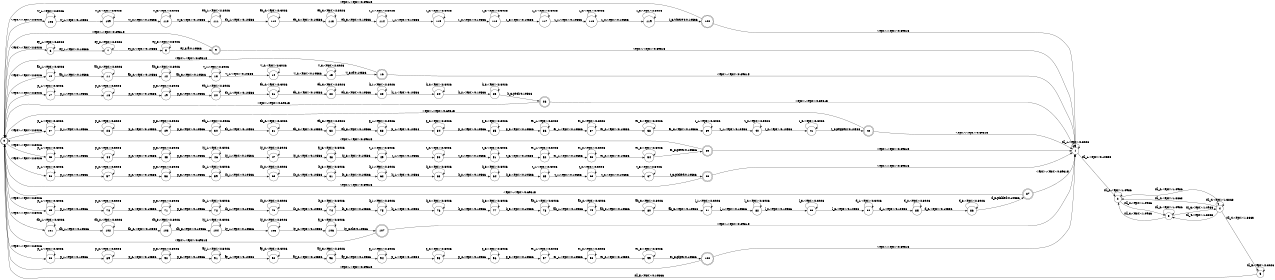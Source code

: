 digraph FST {
rankdir = LR;
size = "8.5,11";
center = 1;
orientation = Portrait;
ranksep = "0.4";
nodesep = "0.25";
0 [label = "0", shape = circle, style = bold, fontsize = 14]
	0 -> 6 [label = "<eps>:<eps>/2.3026", fontsize = 14];
	0 -> 10 [label = "<eps>:<eps>/2.3026", fontsize = 14];
	0 -> 17 [label = "<eps>:<eps>/2.3026", fontsize = 14];
	0 -> 27 [label = "<eps>:<eps>/2.3026", fontsize = 14];
	0 -> 43 [label = "<eps>:<eps>/2.3026", fontsize = 14];
	0 -> 56 [label = "<eps>:<eps>/2.3026", fontsize = 14];
	0 -> 69 [label = "<eps>:<eps>/2.3026", fontsize = 14];
	0 -> 88 [label = "<eps>:<eps>/2.3026", fontsize = 14];
	0 -> 101 [label = "<eps>:<eps>/2.3026", fontsize = 14];
	0 -> 108 [label = "<eps>:<eps>/2.3026", fontsize = 14];
1 [label = "1", shape = circle, style = solid, fontsize = 14]
	1 -> 1 [label = "sil_1:<eps>/2.3026", fontsize = 14];
	1 -> 2 [label = "sil_1:<eps>/0.10536", fontsize = 14];
2 [label = "2", shape = circle, style = solid, fontsize = 14]
	2 -> 2 [label = "sil_2:<eps>/1.0986", fontsize = 14];
	2 -> 3 [label = "sil_2:<eps>/1.0986", fontsize = 14];
	2 -> 4 [label = "sil_2:<eps>/1.0986", fontsize = 14];
3 [label = "3", shape = circle, style = solid, fontsize = 14]
	3 -> 2 [label = "sil_3:<eps>/1.0986", fontsize = 14];
	3 -> 3 [label = "sil_3:<eps>/1.0986", fontsize = 14];
	3 -> 4 [label = "sil_3:<eps>/1.0986", fontsize = 14];
4 [label = "4", shape = circle, style = solid, fontsize = 14]
	4 -> 2 [label = "sil_4:<eps>/1.3863", fontsize = 14];
	4 -> 3 [label = "sil_4:<eps>/1.3863", fontsize = 14];
	4 -> 4 [label = "sil_4:<eps>/1.3863", fontsize = 14];
	4 -> 5 [label = "sil_4:<eps>/1.3863", fontsize = 14];
5 [label = "5", shape = circle, style = solid, fontsize = 14]
	5 -> 5 [label = "sil_5:<eps>/2.3026", fontsize = 14];
	5 -> 0 [label = "sil_5:<eps>/0.10536", fontsize = 14];
6 [label = "6", shape = circle, style = solid, fontsize = 14]
	6 -> 6 [label = "ey_1:<eps>/2.3026", fontsize = 14];
	6 -> 7 [label = "ey_1:<eps>/0.10536", fontsize = 14];
7 [label = "7", shape = circle, style = solid, fontsize = 14]
	7 -> 7 [label = "ey_2:<eps>/2.3026", fontsize = 14];
	7 -> 8 [label = "ey_2:<eps>/0.10536", fontsize = 14];
8 [label = "8", shape = circle, style = solid, fontsize = 14]
	8 -> 8 [label = "ey_3:<eps>/2.3026", fontsize = 14];
	8 -> 9 [label = "ey_3:a/0.10536", fontsize = 14];
9 [label = "9", shape = doublecircle, style = solid, fontsize = 14]
	9 -> 0 [label = "<eps>:<eps>/0.69315", fontsize = 14];
	9 -> 1 [label = "<eps>:<eps>/0.69315", fontsize = 14];
10 [label = "10", shape = circle, style = solid, fontsize = 14]
	10 -> 10 [label = "ah_1:<eps>/2.3026", fontsize = 14];
	10 -> 11 [label = "ah_1:<eps>/0.10536", fontsize = 14];
11 [label = "11", shape = circle, style = solid, fontsize = 14]
	11 -> 11 [label = "ah_2:<eps>/2.3026", fontsize = 14];
	11 -> 12 [label = "ah_2:<eps>/0.10536", fontsize = 14];
12 [label = "12", shape = circle, style = solid, fontsize = 14]
	12 -> 12 [label = "ah_3:<eps>/2.3026", fontsize = 14];
	12 -> 13 [label = "ah_3:<eps>/0.10536", fontsize = 14];
13 [label = "13", shape = circle, style = solid, fontsize = 14]
	13 -> 13 [label = "v_1:<eps>/2.3026", fontsize = 14];
	13 -> 14 [label = "v_1:<eps>/0.10536", fontsize = 14];
14 [label = "14", shape = circle, style = solid, fontsize = 14]
	14 -> 14 [label = "v_2:<eps>/2.3026", fontsize = 14];
	14 -> 15 [label = "v_2:<eps>/0.10536", fontsize = 14];
15 [label = "15", shape = circle, style = solid, fontsize = 14]
	15 -> 15 [label = "v_3:<eps>/2.3026", fontsize = 14];
	15 -> 16 [label = "v_3:of/0.10536", fontsize = 14];
16 [label = "16", shape = doublecircle, style = solid, fontsize = 14]
	16 -> 0 [label = "<eps>:<eps>/0.69315", fontsize = 14];
	16 -> 1 [label = "<eps>:<eps>/0.69315", fontsize = 14];
17 [label = "17", shape = circle, style = solid, fontsize = 14]
	17 -> 17 [label = "p_1:<eps>/2.3026", fontsize = 14];
	17 -> 18 [label = "p_1:<eps>/0.10536", fontsize = 14];
18 [label = "18", shape = circle, style = solid, fontsize = 14]
	18 -> 18 [label = "p_2:<eps>/2.3026", fontsize = 14];
	18 -> 19 [label = "p_2:<eps>/0.10536", fontsize = 14];
19 [label = "19", shape = circle, style = solid, fontsize = 14]
	19 -> 19 [label = "p_3:<eps>/2.3026", fontsize = 14];
	19 -> 20 [label = "p_3:<eps>/0.10536", fontsize = 14];
20 [label = "20", shape = circle, style = solid, fontsize = 14]
	20 -> 20 [label = "eh_1:<eps>/2.3026", fontsize = 14];
	20 -> 21 [label = "eh_1:<eps>/0.10536", fontsize = 14];
21 [label = "21", shape = circle, style = solid, fontsize = 14]
	21 -> 21 [label = "eh_2:<eps>/2.3026", fontsize = 14];
	21 -> 22 [label = "eh_2:<eps>/0.10536", fontsize = 14];
22 [label = "22", shape = circle, style = solid, fontsize = 14]
	22 -> 22 [label = "eh_3:<eps>/2.3026", fontsize = 14];
	22 -> 23 [label = "eh_3:<eps>/0.10536", fontsize = 14];
23 [label = "23", shape = circle, style = solid, fontsize = 14]
	23 -> 23 [label = "k_1:<eps>/2.3026", fontsize = 14];
	23 -> 24 [label = "k_1:<eps>/0.10536", fontsize = 14];
24 [label = "24", shape = circle, style = solid, fontsize = 14]
	24 -> 24 [label = "k_2:<eps>/2.3026", fontsize = 14];
	24 -> 25 [label = "k_2:<eps>/0.10536", fontsize = 14];
25 [label = "25", shape = circle, style = solid, fontsize = 14]
	25 -> 25 [label = "k_3:<eps>/2.3026", fontsize = 14];
	25 -> 26 [label = "k_3:peck/0.10536", fontsize = 14];
26 [label = "26", shape = doublecircle, style = solid, fontsize = 14]
	26 -> 0 [label = "<eps>:<eps>/0.69315", fontsize = 14];
	26 -> 1 [label = "<eps>:<eps>/0.69315", fontsize = 14];
27 [label = "27", shape = circle, style = solid, fontsize = 14]
	27 -> 27 [label = "p_1:<eps>/2.3026", fontsize = 14];
	27 -> 28 [label = "p_1:<eps>/0.10536", fontsize = 14];
28 [label = "28", shape = circle, style = solid, fontsize = 14]
	28 -> 28 [label = "p_2:<eps>/2.3026", fontsize = 14];
	28 -> 29 [label = "p_2:<eps>/0.10536", fontsize = 14];
29 [label = "29", shape = circle, style = solid, fontsize = 14]
	29 -> 29 [label = "p_3:<eps>/2.3026", fontsize = 14];
	29 -> 30 [label = "p_3:<eps>/0.10536", fontsize = 14];
30 [label = "30", shape = circle, style = solid, fontsize = 14]
	30 -> 30 [label = "eh_1:<eps>/2.3026", fontsize = 14];
	30 -> 31 [label = "eh_1:<eps>/0.10536", fontsize = 14];
31 [label = "31", shape = circle, style = solid, fontsize = 14]
	31 -> 31 [label = "eh_2:<eps>/2.3026", fontsize = 14];
	31 -> 32 [label = "eh_2:<eps>/0.10536", fontsize = 14];
32 [label = "32", shape = circle, style = solid, fontsize = 14]
	32 -> 32 [label = "eh_3:<eps>/2.3026", fontsize = 14];
	32 -> 33 [label = "eh_3:<eps>/0.10536", fontsize = 14];
33 [label = "33", shape = circle, style = solid, fontsize = 14]
	33 -> 33 [label = "p_1:<eps>/2.3026", fontsize = 14];
	33 -> 34 [label = "p_1:<eps>/0.10536", fontsize = 14];
34 [label = "34", shape = circle, style = solid, fontsize = 14]
	34 -> 34 [label = "p_2:<eps>/2.3026", fontsize = 14];
	34 -> 35 [label = "p_2:<eps>/0.10536", fontsize = 14];
35 [label = "35", shape = circle, style = solid, fontsize = 14]
	35 -> 35 [label = "p_3:<eps>/2.3026", fontsize = 14];
	35 -> 36 [label = "p_3:<eps>/0.10536", fontsize = 14];
36 [label = "36", shape = circle, style = solid, fontsize = 14]
	36 -> 36 [label = "er_1:<eps>/2.3026", fontsize = 14];
	36 -> 37 [label = "er_1:<eps>/0.10536", fontsize = 14];
37 [label = "37", shape = circle, style = solid, fontsize = 14]
	37 -> 37 [label = "er_2:<eps>/2.3026", fontsize = 14];
	37 -> 38 [label = "er_2:<eps>/0.10536", fontsize = 14];
38 [label = "38", shape = circle, style = solid, fontsize = 14]
	38 -> 38 [label = "er_3:<eps>/2.3026", fontsize = 14];
	38 -> 39 [label = "er_3:<eps>/0.10536", fontsize = 14];
39 [label = "39", shape = circle, style = solid, fontsize = 14]
	39 -> 39 [label = "z_1:<eps>/2.3026", fontsize = 14];
	39 -> 40 [label = "z_1:<eps>/0.10536", fontsize = 14];
40 [label = "40", shape = circle, style = solid, fontsize = 14]
	40 -> 40 [label = "z_2:<eps>/2.3026", fontsize = 14];
	40 -> 41 [label = "z_2:<eps>/0.10536", fontsize = 14];
41 [label = "41", shape = circle, style = solid, fontsize = 14]
	41 -> 41 [label = "z_3:<eps>/2.3026", fontsize = 14];
	41 -> 42 [label = "z_3:peppers/0.10536", fontsize = 14];
42 [label = "42", shape = doublecircle, style = solid, fontsize = 14]
	42 -> 0 [label = "<eps>:<eps>/0.69315", fontsize = 14];
	42 -> 1 [label = "<eps>:<eps>/0.69315", fontsize = 14];
43 [label = "43", shape = circle, style = solid, fontsize = 14]
	43 -> 43 [label = "p_1:<eps>/2.3026", fontsize = 14];
	43 -> 44 [label = "p_1:<eps>/0.10536", fontsize = 14];
44 [label = "44", shape = circle, style = solid, fontsize = 14]
	44 -> 44 [label = "p_2:<eps>/2.3026", fontsize = 14];
	44 -> 45 [label = "p_2:<eps>/0.10536", fontsize = 14];
45 [label = "45", shape = circle, style = solid, fontsize = 14]
	45 -> 45 [label = "p_3:<eps>/2.3026", fontsize = 14];
	45 -> 46 [label = "p_3:<eps>/0.10536", fontsize = 14];
46 [label = "46", shape = circle, style = solid, fontsize = 14]
	46 -> 46 [label = "iy_1:<eps>/2.3026", fontsize = 14];
	46 -> 47 [label = "iy_1:<eps>/0.10536", fontsize = 14];
47 [label = "47", shape = circle, style = solid, fontsize = 14]
	47 -> 47 [label = "iy_2:<eps>/2.3026", fontsize = 14];
	47 -> 48 [label = "iy_2:<eps>/0.10536", fontsize = 14];
48 [label = "48", shape = circle, style = solid, fontsize = 14]
	48 -> 48 [label = "iy_3:<eps>/2.3026", fontsize = 14];
	48 -> 49 [label = "iy_3:<eps>/0.10536", fontsize = 14];
49 [label = "49", shape = circle, style = solid, fontsize = 14]
	49 -> 49 [label = "t_1:<eps>/2.3026", fontsize = 14];
	49 -> 50 [label = "t_1:<eps>/0.10536", fontsize = 14];
50 [label = "50", shape = circle, style = solid, fontsize = 14]
	50 -> 50 [label = "t_2:<eps>/2.3026", fontsize = 14];
	50 -> 51 [label = "t_2:<eps>/0.10536", fontsize = 14];
51 [label = "51", shape = circle, style = solid, fontsize = 14]
	51 -> 51 [label = "t_3:<eps>/2.3026", fontsize = 14];
	51 -> 52 [label = "t_3:<eps>/0.10536", fontsize = 14];
52 [label = "52", shape = circle, style = solid, fontsize = 14]
	52 -> 52 [label = "er_1:<eps>/2.3026", fontsize = 14];
	52 -> 53 [label = "er_1:<eps>/0.10536", fontsize = 14];
53 [label = "53", shape = circle, style = solid, fontsize = 14]
	53 -> 53 [label = "er_2:<eps>/2.3026", fontsize = 14];
	53 -> 54 [label = "er_2:<eps>/0.10536", fontsize = 14];
54 [label = "54", shape = circle, style = solid, fontsize = 14]
	54 -> 54 [label = "er_3:<eps>/2.3026", fontsize = 14];
	54 -> 55 [label = "er_3:peter/0.10536", fontsize = 14];
55 [label = "55", shape = doublecircle, style = solid, fontsize = 14]
	55 -> 0 [label = "<eps>:<eps>/0.69315", fontsize = 14];
	55 -> 1 [label = "<eps>:<eps>/0.69315", fontsize = 14];
56 [label = "56", shape = circle, style = solid, fontsize = 14]
	56 -> 56 [label = "p_1:<eps>/2.3026", fontsize = 14];
	56 -> 57 [label = "p_1:<eps>/0.10536", fontsize = 14];
57 [label = "57", shape = circle, style = solid, fontsize = 14]
	57 -> 57 [label = "p_2:<eps>/2.3026", fontsize = 14];
	57 -> 58 [label = "p_2:<eps>/0.10536", fontsize = 14];
58 [label = "58", shape = circle, style = solid, fontsize = 14]
	58 -> 58 [label = "p_3:<eps>/2.3026", fontsize = 14];
	58 -> 59 [label = "p_3:<eps>/0.10536", fontsize = 14];
59 [label = "59", shape = circle, style = solid, fontsize = 14]
	59 -> 59 [label = "ih_1:<eps>/2.3026", fontsize = 14];
	59 -> 60 [label = "ih_1:<eps>/0.10536", fontsize = 14];
60 [label = "60", shape = circle, style = solid, fontsize = 14]
	60 -> 60 [label = "ih_2:<eps>/2.3026", fontsize = 14];
	60 -> 61 [label = "ih_2:<eps>/0.10536", fontsize = 14];
61 [label = "61", shape = circle, style = solid, fontsize = 14]
	61 -> 61 [label = "ih_3:<eps>/2.3026", fontsize = 14];
	61 -> 62 [label = "ih_3:<eps>/0.10536", fontsize = 14];
62 [label = "62", shape = circle, style = solid, fontsize = 14]
	62 -> 62 [label = "k_1:<eps>/2.3026", fontsize = 14];
	62 -> 63 [label = "k_1:<eps>/0.10536", fontsize = 14];
63 [label = "63", shape = circle, style = solid, fontsize = 14]
	63 -> 63 [label = "k_2:<eps>/2.3026", fontsize = 14];
	63 -> 64 [label = "k_2:<eps>/0.10536", fontsize = 14];
64 [label = "64", shape = circle, style = solid, fontsize = 14]
	64 -> 64 [label = "k_3:<eps>/2.3026", fontsize = 14];
	64 -> 65 [label = "k_3:<eps>/0.10536", fontsize = 14];
65 [label = "65", shape = circle, style = solid, fontsize = 14]
	65 -> 65 [label = "t_1:<eps>/2.3026", fontsize = 14];
	65 -> 66 [label = "t_1:<eps>/0.10536", fontsize = 14];
66 [label = "66", shape = circle, style = solid, fontsize = 14]
	66 -> 66 [label = "t_2:<eps>/2.3026", fontsize = 14];
	66 -> 67 [label = "t_2:<eps>/0.10536", fontsize = 14];
67 [label = "67", shape = circle, style = solid, fontsize = 14]
	67 -> 67 [label = "t_3:<eps>/2.3026", fontsize = 14];
	67 -> 68 [label = "t_3:picked/0.10536", fontsize = 14];
68 [label = "68", shape = doublecircle, style = solid, fontsize = 14]
	68 -> 0 [label = "<eps>:<eps>/0.69315", fontsize = 14];
	68 -> 1 [label = "<eps>:<eps>/0.69315", fontsize = 14];
69 [label = "69", shape = circle, style = solid, fontsize = 14]
	69 -> 69 [label = "p_1:<eps>/2.3026", fontsize = 14];
	69 -> 70 [label = "p_1:<eps>/0.10536", fontsize = 14];
70 [label = "70", shape = circle, style = solid, fontsize = 14]
	70 -> 70 [label = "p_2:<eps>/2.3026", fontsize = 14];
	70 -> 71 [label = "p_2:<eps>/0.10536", fontsize = 14];
71 [label = "71", shape = circle, style = solid, fontsize = 14]
	71 -> 71 [label = "p_3:<eps>/2.3026", fontsize = 14];
	71 -> 72 [label = "p_3:<eps>/0.10536", fontsize = 14];
72 [label = "72", shape = circle, style = solid, fontsize = 14]
	72 -> 72 [label = "ih_1:<eps>/2.3026", fontsize = 14];
	72 -> 73 [label = "ih_1:<eps>/0.10536", fontsize = 14];
73 [label = "73", shape = circle, style = solid, fontsize = 14]
	73 -> 73 [label = "ih_2:<eps>/2.3026", fontsize = 14];
	73 -> 74 [label = "ih_2:<eps>/0.10536", fontsize = 14];
74 [label = "74", shape = circle, style = solid, fontsize = 14]
	74 -> 74 [label = "ih_3:<eps>/2.3026", fontsize = 14];
	74 -> 75 [label = "ih_3:<eps>/0.10536", fontsize = 14];
75 [label = "75", shape = circle, style = solid, fontsize = 14]
	75 -> 75 [label = "k_1:<eps>/2.3026", fontsize = 14];
	75 -> 76 [label = "k_1:<eps>/0.10536", fontsize = 14];
76 [label = "76", shape = circle, style = solid, fontsize = 14]
	76 -> 76 [label = "k_2:<eps>/2.3026", fontsize = 14];
	76 -> 77 [label = "k_2:<eps>/0.10536", fontsize = 14];
77 [label = "77", shape = circle, style = solid, fontsize = 14]
	77 -> 77 [label = "k_3:<eps>/2.3026", fontsize = 14];
	77 -> 78 [label = "k_3:<eps>/0.10536", fontsize = 14];
78 [label = "78", shape = circle, style = solid, fontsize = 14]
	78 -> 78 [label = "ah_1:<eps>/2.3026", fontsize = 14];
	78 -> 79 [label = "ah_1:<eps>/0.10536", fontsize = 14];
79 [label = "79", shape = circle, style = solid, fontsize = 14]
	79 -> 79 [label = "ah_2:<eps>/2.3026", fontsize = 14];
	79 -> 80 [label = "ah_2:<eps>/0.10536", fontsize = 14];
80 [label = "80", shape = circle, style = solid, fontsize = 14]
	80 -> 80 [label = "ah_3:<eps>/2.3026", fontsize = 14];
	80 -> 81 [label = "ah_3:<eps>/0.10536", fontsize = 14];
81 [label = "81", shape = circle, style = solid, fontsize = 14]
	81 -> 81 [label = "l_1:<eps>/2.3026", fontsize = 14];
	81 -> 82 [label = "l_1:<eps>/0.10536", fontsize = 14];
82 [label = "82", shape = circle, style = solid, fontsize = 14]
	82 -> 82 [label = "l_2:<eps>/2.3026", fontsize = 14];
	82 -> 83 [label = "l_2:<eps>/0.10536", fontsize = 14];
83 [label = "83", shape = circle, style = solid, fontsize = 14]
	83 -> 83 [label = "l_3:<eps>/2.3026", fontsize = 14];
	83 -> 84 [label = "l_3:<eps>/0.10536", fontsize = 14];
84 [label = "84", shape = circle, style = solid, fontsize = 14]
	84 -> 84 [label = "d_1:<eps>/2.3026", fontsize = 14];
	84 -> 85 [label = "d_1:<eps>/0.10536", fontsize = 14];
85 [label = "85", shape = circle, style = solid, fontsize = 14]
	85 -> 85 [label = "d_2:<eps>/2.3026", fontsize = 14];
	85 -> 86 [label = "d_2:<eps>/0.10536", fontsize = 14];
86 [label = "86", shape = circle, style = solid, fontsize = 14]
	86 -> 86 [label = "d_3:<eps>/2.3026", fontsize = 14];
	86 -> 87 [label = "d_3:pickled/0.10536", fontsize = 14];
87 [label = "87", shape = doublecircle, style = solid, fontsize = 14]
	87 -> 0 [label = "<eps>:<eps>/0.69315", fontsize = 14];
	87 -> 1 [label = "<eps>:<eps>/0.69315", fontsize = 14];
88 [label = "88", shape = circle, style = solid, fontsize = 14]
	88 -> 88 [label = "p_1:<eps>/2.3026", fontsize = 14];
	88 -> 89 [label = "p_1:<eps>/0.10536", fontsize = 14];
89 [label = "89", shape = circle, style = solid, fontsize = 14]
	89 -> 89 [label = "p_2:<eps>/2.3026", fontsize = 14];
	89 -> 90 [label = "p_2:<eps>/0.10536", fontsize = 14];
90 [label = "90", shape = circle, style = solid, fontsize = 14]
	90 -> 90 [label = "p_3:<eps>/2.3026", fontsize = 14];
	90 -> 91 [label = "p_3:<eps>/0.10536", fontsize = 14];
91 [label = "91", shape = circle, style = solid, fontsize = 14]
	91 -> 91 [label = "ay_1:<eps>/2.3026", fontsize = 14];
	91 -> 92 [label = "ay_1:<eps>/0.10536", fontsize = 14];
92 [label = "92", shape = circle, style = solid, fontsize = 14]
	92 -> 92 [label = "ay_2:<eps>/2.3026", fontsize = 14];
	92 -> 93 [label = "ay_2:<eps>/0.10536", fontsize = 14];
93 [label = "93", shape = circle, style = solid, fontsize = 14]
	93 -> 93 [label = "ay_3:<eps>/2.3026", fontsize = 14];
	93 -> 94 [label = "ay_3:<eps>/0.10536", fontsize = 14];
94 [label = "94", shape = circle, style = solid, fontsize = 14]
	94 -> 94 [label = "p_1:<eps>/2.3026", fontsize = 14];
	94 -> 95 [label = "p_1:<eps>/0.10536", fontsize = 14];
95 [label = "95", shape = circle, style = solid, fontsize = 14]
	95 -> 95 [label = "p_2:<eps>/2.3026", fontsize = 14];
	95 -> 96 [label = "p_2:<eps>/0.10536", fontsize = 14];
96 [label = "96", shape = circle, style = solid, fontsize = 14]
	96 -> 96 [label = "p_3:<eps>/2.3026", fontsize = 14];
	96 -> 97 [label = "p_3:<eps>/0.10536", fontsize = 14];
97 [label = "97", shape = circle, style = solid, fontsize = 14]
	97 -> 97 [label = "er_1:<eps>/2.3026", fontsize = 14];
	97 -> 98 [label = "er_1:<eps>/0.10536", fontsize = 14];
98 [label = "98", shape = circle, style = solid, fontsize = 14]
	98 -> 98 [label = "er_2:<eps>/2.3026", fontsize = 14];
	98 -> 99 [label = "er_2:<eps>/0.10536", fontsize = 14];
99 [label = "99", shape = circle, style = solid, fontsize = 14]
	99 -> 99 [label = "er_3:<eps>/2.3026", fontsize = 14];
	99 -> 100 [label = "er_3:piper/0.10536", fontsize = 14];
100 [label = "100", shape = doublecircle, style = solid, fontsize = 14]
	100 -> 0 [label = "<eps>:<eps>/0.69315", fontsize = 14];
	100 -> 1 [label = "<eps>:<eps>/0.69315", fontsize = 14];
101 [label = "101", shape = circle, style = solid, fontsize = 14]
	101 -> 101 [label = "dh_1:<eps>/2.3026", fontsize = 14];
	101 -> 102 [label = "dh_1:<eps>/0.10536", fontsize = 14];
102 [label = "102", shape = circle, style = solid, fontsize = 14]
	102 -> 102 [label = "dh_2:<eps>/2.3026", fontsize = 14];
	102 -> 103 [label = "dh_2:<eps>/0.10536", fontsize = 14];
103 [label = "103", shape = circle, style = solid, fontsize = 14]
	103 -> 103 [label = "dh_3:<eps>/2.3026", fontsize = 14];
	103 -> 104 [label = "dh_3:<eps>/0.10536", fontsize = 14];
104 [label = "104", shape = circle, style = solid, fontsize = 14]
	104 -> 104 [label = "iy_1:<eps>/2.3026", fontsize = 14];
	104 -> 105 [label = "iy_1:<eps>/0.10536", fontsize = 14];
105 [label = "105", shape = circle, style = solid, fontsize = 14]
	105 -> 105 [label = "iy_2:<eps>/2.3026", fontsize = 14];
	105 -> 106 [label = "iy_2:<eps>/0.10536", fontsize = 14];
106 [label = "106", shape = circle, style = solid, fontsize = 14]
	106 -> 106 [label = "iy_3:<eps>/2.3026", fontsize = 14];
	106 -> 107 [label = "iy_3:the/0.10536", fontsize = 14];
107 [label = "107", shape = doublecircle, style = solid, fontsize = 14]
	107 -> 0 [label = "<eps>:<eps>/0.69315", fontsize = 14];
	107 -> 1 [label = "<eps>:<eps>/0.69315", fontsize = 14];
108 [label = "108", shape = circle, style = solid, fontsize = 14]
	108 -> 108 [label = "w_1:<eps>/2.3026", fontsize = 14];
	108 -> 109 [label = "w_1:<eps>/0.10536", fontsize = 14];
109 [label = "109", shape = circle, style = solid, fontsize = 14]
	109 -> 109 [label = "w_2:<eps>/2.3026", fontsize = 14];
	109 -> 110 [label = "w_2:<eps>/0.10536", fontsize = 14];
110 [label = "110", shape = circle, style = solid, fontsize = 14]
	110 -> 110 [label = "w_3:<eps>/2.3026", fontsize = 14];
	110 -> 111 [label = "w_3:<eps>/0.10536", fontsize = 14];
111 [label = "111", shape = circle, style = solid, fontsize = 14]
	111 -> 111 [label = "eh_1:<eps>/2.3026", fontsize = 14];
	111 -> 112 [label = "eh_1:<eps>/0.10536", fontsize = 14];
112 [label = "112", shape = circle, style = solid, fontsize = 14]
	112 -> 112 [label = "eh_2:<eps>/2.3026", fontsize = 14];
	112 -> 113 [label = "eh_2:<eps>/0.10536", fontsize = 14];
113 [label = "113", shape = circle, style = solid, fontsize = 14]
	113 -> 113 [label = "eh_3:<eps>/2.3026", fontsize = 14];
	113 -> 114 [label = "eh_3:<eps>/0.10536", fontsize = 14];
114 [label = "114", shape = circle, style = solid, fontsize = 14]
	114 -> 114 [label = "r_1:<eps>/2.3026", fontsize = 14];
	114 -> 115 [label = "r_1:<eps>/0.10536", fontsize = 14];
115 [label = "115", shape = circle, style = solid, fontsize = 14]
	115 -> 115 [label = "r_2:<eps>/2.3026", fontsize = 14];
	115 -> 116 [label = "r_2:<eps>/0.10536", fontsize = 14];
116 [label = "116", shape = circle, style = solid, fontsize = 14]
	116 -> 116 [label = "r_3:<eps>/2.3026", fontsize = 14];
	116 -> 117 [label = "r_3:<eps>/0.10536", fontsize = 14];
117 [label = "117", shape = circle, style = solid, fontsize = 14]
	117 -> 117 [label = "z_1:<eps>/2.3026", fontsize = 14];
	117 -> 118 [label = "z_1:<eps>/0.10536", fontsize = 14];
118 [label = "118", shape = circle, style = solid, fontsize = 14]
	118 -> 118 [label = "z_2:<eps>/2.3026", fontsize = 14];
	118 -> 119 [label = "z_2:<eps>/0.10536", fontsize = 14];
119 [label = "119", shape = circle, style = solid, fontsize = 14]
	119 -> 119 [label = "z_3:<eps>/2.3026", fontsize = 14];
	119 -> 120 [label = "z_3:where's/0.10536", fontsize = 14];
120 [label = "120", shape = doublecircle, style = solid, fontsize = 14]
	120 -> 0 [label = "<eps>:<eps>/0.69315", fontsize = 14];
	120 -> 1 [label = "<eps>:<eps>/0.69315", fontsize = 14];
}
